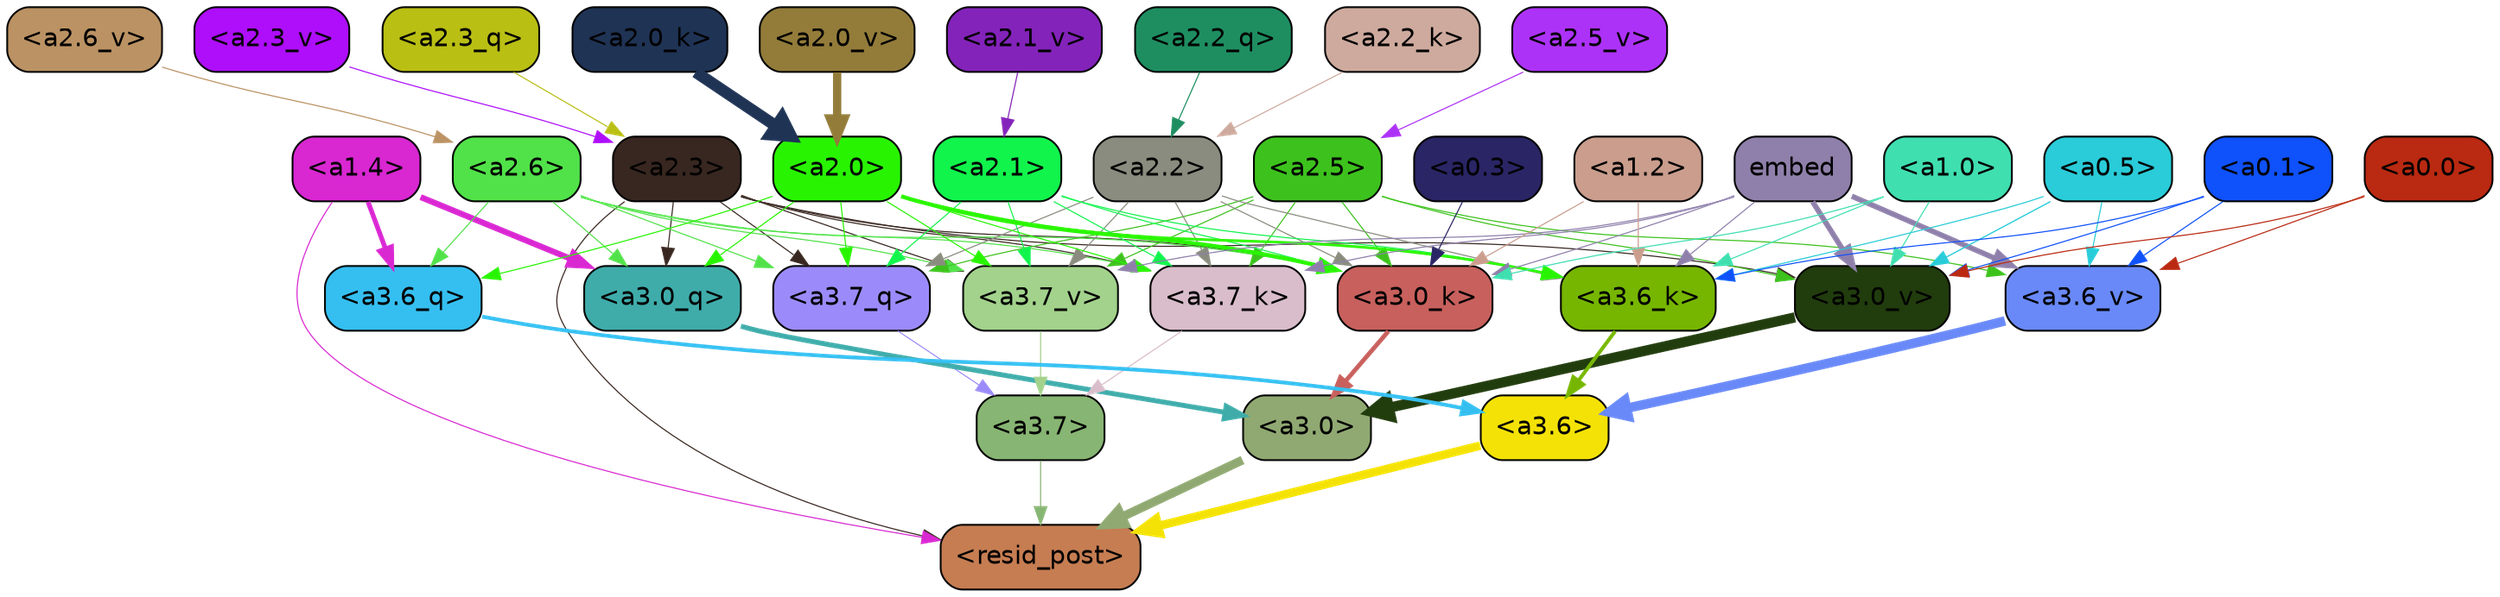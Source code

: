 strict digraph "" {
	graph [bgcolor=transparent,
		layout=dot,
		overlap=false,
		splines=true
	];
	"<a3.7>"	[color=black,
		fillcolor="#87b573",
		fontname=Helvetica,
		shape=box,
		style="filled, rounded"];
	"<resid_post>"	[color=black,
		fillcolor="#c67d52",
		fontname=Helvetica,
		shape=box,
		style="filled, rounded"];
	"<a3.7>" -> "<resid_post>"	[color="#87b573",
		penwidth=0.6];
	"<a3.6>"	[color=black,
		fillcolor="#f4e206",
		fontname=Helvetica,
		shape=box,
		style="filled, rounded"];
	"<a3.6>" -> "<resid_post>"	[color="#f4e206",
		penwidth=4.751612067222595];
	"<a3.0>"	[color=black,
		fillcolor="#90a972",
		fontname=Helvetica,
		shape=box,
		style="filled, rounded"];
	"<a3.0>" -> "<resid_post>"	[color="#90a972",
		penwidth=4.884142994880676];
	"<a2.3>"	[color=black,
		fillcolor="#382720",
		fontname=Helvetica,
		shape=box,
		style="filled, rounded"];
	"<a2.3>" -> "<resid_post>"	[color="#382720",
		penwidth=0.6];
	"<a3.7_q>"	[color=black,
		fillcolor="#9b8bfa",
		fontname=Helvetica,
		shape=box,
		style="filled, rounded"];
	"<a2.3>" -> "<a3.7_q>"	[color="#382720",
		penwidth=0.6];
	"<a3.0_q>"	[color=black,
		fillcolor="#3facaa",
		fontname=Helvetica,
		shape=box,
		style="filled, rounded"];
	"<a2.3>" -> "<a3.0_q>"	[color="#382720",
		penwidth=0.6];
	"<a3.7_k>"	[color=black,
		fillcolor="#d9bdca",
		fontname=Helvetica,
		shape=box,
		style="filled, rounded"];
	"<a2.3>" -> "<a3.7_k>"	[color="#382720",
		penwidth=0.6];
	"<a3.0_k>"	[color=black,
		fillcolor="#c8605d",
		fontname=Helvetica,
		shape=box,
		style="filled, rounded"];
	"<a2.3>" -> "<a3.0_k>"	[color="#382720",
		penwidth=0.6];
	"<a3.7_v>"	[color=black,
		fillcolor="#a2d28b",
		fontname=Helvetica,
		shape=box,
		style="filled, rounded"];
	"<a2.3>" -> "<a3.7_v>"	[color="#382720",
		penwidth=0.6];
	"<a3.0_v>"	[color=black,
		fillcolor="#213c0d",
		fontname=Helvetica,
		shape=box,
		style="filled, rounded"];
	"<a2.3>" -> "<a3.0_v>"	[color="#382720",
		penwidth=0.6];
	"<a1.4>"	[color=black,
		fillcolor="#d927d2",
		fontname=Helvetica,
		shape=box,
		style="filled, rounded"];
	"<a1.4>" -> "<resid_post>"	[color="#d927d2",
		penwidth=0.6];
	"<a3.6_q>"	[color=black,
		fillcolor="#35bff0",
		fontname=Helvetica,
		shape=box,
		style="filled, rounded"];
	"<a1.4>" -> "<a3.6_q>"	[color="#d927d2",
		penwidth=2.6469622254371643];
	"<a1.4>" -> "<a3.0_q>"	[color="#d927d2",
		penwidth=3.3040847778320312];
	"<a3.7_q>" -> "<a3.7>"	[color="#9b8bfa",
		penwidth=0.6];
	"<a3.6_q>" -> "<a3.6>"	[color="#35bff0",
		penwidth=2.091020345687866];
	"<a3.0_q>" -> "<a3.0>"	[color="#3facaa",
		penwidth=2.7421876192092896];
	"<a3.7_k>" -> "<a3.7>"	[color="#d9bdca",
		penwidth=0.6];
	"<a3.6_k>"	[color=black,
		fillcolor="#76b601",
		fontname=Helvetica,
		shape=box,
		style="filled, rounded"];
	"<a3.6_k>" -> "<a3.6>"	[color="#76b601",
		penwidth=2.048597991466522];
	"<a3.0_k>" -> "<a3.0>"	[color="#c8605d",
		penwidth=2.476402521133423];
	"<a3.7_v>" -> "<a3.7>"	[color="#a2d28b",
		penwidth=0.6];
	"<a3.6_v>"	[color=black,
		fillcolor="#6989f8",
		fontname=Helvetica,
		shape=box,
		style="filled, rounded"];
	"<a3.6_v>" -> "<a3.6>"	[color="#6989f8",
		penwidth=5.2550448179244995];
	"<a3.0_v>" -> "<a3.0>"	[color="#213c0d",
		penwidth=5.652270674705505];
	"<a2.6>"	[color=black,
		fillcolor="#51e249",
		fontname=Helvetica,
		shape=box,
		style="filled, rounded"];
	"<a2.6>" -> "<a3.7_q>"	[color="#51e249",
		penwidth=0.6];
	"<a2.6>" -> "<a3.6_q>"	[color="#51e249",
		penwidth=0.6];
	"<a2.6>" -> "<a3.0_q>"	[color="#51e249",
		penwidth=0.6];
	"<a2.6>" -> "<a3.7_k>"	[color="#51e249",
		penwidth=0.6];
	"<a2.6>" -> "<a3.0_k>"	[color="#51e249",
		penwidth=0.6];
	"<a2.6>" -> "<a3.7_v>"	[color="#51e249",
		penwidth=0.6];
	"<a2.5>"	[color=black,
		fillcolor="#3dc21d",
		fontname=Helvetica,
		shape=box,
		style="filled, rounded"];
	"<a2.5>" -> "<a3.7_q>"	[color="#3dc21d",
		penwidth=0.6];
	"<a2.5>" -> "<a3.7_k>"	[color="#3dc21d",
		penwidth=0.6];
	"<a2.5>" -> "<a3.0_k>"	[color="#3dc21d",
		penwidth=0.6];
	"<a2.5>" -> "<a3.7_v>"	[color="#3dc21d",
		penwidth=0.6];
	"<a2.5>" -> "<a3.6_v>"	[color="#3dc21d",
		penwidth=0.6];
	"<a2.5>" -> "<a3.0_v>"	[color="#3dc21d",
		penwidth=0.6];
	"<a2.2>"	[color=black,
		fillcolor="#898c7e",
		fontname=Helvetica,
		shape=box,
		style="filled, rounded"];
	"<a2.2>" -> "<a3.7_q>"	[color="#898c7e",
		penwidth=0.6];
	"<a2.2>" -> "<a3.7_k>"	[color="#898c7e",
		penwidth=0.6];
	"<a2.2>" -> "<a3.6_k>"	[color="#898c7e",
		penwidth=0.6];
	"<a2.2>" -> "<a3.0_k>"	[color="#898c7e",
		penwidth=0.6];
	"<a2.2>" -> "<a3.7_v>"	[color="#898c7e",
		penwidth=0.6];
	"<a2.1>"	[color=black,
		fillcolor="#11f44c",
		fontname=Helvetica,
		shape=box,
		style="filled, rounded"];
	"<a2.1>" -> "<a3.7_q>"	[color="#11f44c",
		penwidth=0.6];
	"<a2.1>" -> "<a3.7_k>"	[color="#11f44c",
		penwidth=0.6];
	"<a2.1>" -> "<a3.6_k>"	[color="#11f44c",
		penwidth=0.6];
	"<a2.1>" -> "<a3.0_k>"	[color="#11f44c",
		penwidth=0.6];
	"<a2.1>" -> "<a3.7_v>"	[color="#11f44c",
		penwidth=0.6];
	"<a2.0>"	[color=black,
		fillcolor="#28f402",
		fontname=Helvetica,
		shape=box,
		style="filled, rounded"];
	"<a2.0>" -> "<a3.7_q>"	[color="#28f402",
		penwidth=0.6];
	"<a2.0>" -> "<a3.6_q>"	[color="#28f402",
		penwidth=0.6];
	"<a2.0>" -> "<a3.0_q>"	[color="#28f402",
		penwidth=0.6];
	"<a2.0>" -> "<a3.7_k>"	[color="#28f402",
		penwidth=0.6];
	"<a2.0>" -> "<a3.6_k>"	[color="#28f402",
		penwidth=1.4757367372512817];
	"<a2.0>" -> "<a3.0_k>"	[color="#28f402",
		penwidth=2.2137351036071777];
	"<a2.0>" -> "<a3.7_v>"	[color="#28f402",
		penwidth=0.6];
	embed	[color=black,
		fillcolor="#8f80ab",
		fontname=Helvetica,
		shape=box,
		style="filled, rounded"];
	embed -> "<a3.7_k>"	[color="#8f80ab",
		penwidth=0.6];
	embed -> "<a3.6_k>"	[color="#8f80ab",
		penwidth=0.6];
	embed -> "<a3.0_k>"	[color="#8f80ab",
		penwidth=0.6];
	embed -> "<a3.7_v>"	[color="#8f80ab",
		penwidth=0.6];
	embed -> "<a3.6_v>"	[color="#8f80ab",
		penwidth=2.9582033157348633];
	embed -> "<a3.0_v>"	[color="#8f80ab",
		penwidth=2.972973108291626];
	"<a1.2>"	[color=black,
		fillcolor="#ca9d8d",
		fontname=Helvetica,
		shape=box,
		style="filled, rounded"];
	"<a1.2>" -> "<a3.6_k>"	[color="#ca9d8d",
		penwidth=0.6];
	"<a1.2>" -> "<a3.0_k>"	[color="#ca9d8d",
		penwidth=0.6];
	"<a1.0>"	[color=black,
		fillcolor="#3fdfb0",
		fontname=Helvetica,
		shape=box,
		style="filled, rounded"];
	"<a1.0>" -> "<a3.6_k>"	[color="#3fdfb0",
		penwidth=0.6];
	"<a1.0>" -> "<a3.0_k>"	[color="#3fdfb0",
		penwidth=0.6];
	"<a1.0>" -> "<a3.0_v>"	[color="#3fdfb0",
		penwidth=0.6];
	"<a0.5>"	[color=black,
		fillcolor="#29ccd8",
		fontname=Helvetica,
		shape=box,
		style="filled, rounded"];
	"<a0.5>" -> "<a3.6_k>"	[color="#29ccd8",
		penwidth=0.6];
	"<a0.5>" -> "<a3.6_v>"	[color="#29ccd8",
		penwidth=0.6];
	"<a0.5>" -> "<a3.0_v>"	[color="#29ccd8",
		penwidth=0.6790935099124908];
	"<a0.1>"	[color=black,
		fillcolor="#0f51fa",
		fontname=Helvetica,
		shape=box,
		style="filled, rounded"];
	"<a0.1>" -> "<a3.6_k>"	[color="#0f51fa",
		penwidth=0.6];
	"<a0.1>" -> "<a3.6_v>"	[color="#0f51fa",
		penwidth=0.6];
	"<a0.1>" -> "<a3.0_v>"	[color="#0f51fa",
		penwidth=0.6];
	"<a0.3>"	[color=black,
		fillcolor="#2a2565",
		fontname=Helvetica,
		shape=box,
		style="filled, rounded"];
	"<a0.3>" -> "<a3.0_k>"	[color="#2a2565",
		penwidth=0.6];
	"<a0.0>"	[color=black,
		fillcolor="#ba2911",
		fontname=Helvetica,
		shape=box,
		style="filled, rounded"];
	"<a0.0>" -> "<a3.6_v>"	[color="#ba2911",
		penwidth=0.6];
	"<a0.0>" -> "<a3.0_v>"	[color="#ba2911",
		penwidth=0.6];
	"<a2.3_q>"	[color=black,
		fillcolor="#babf14",
		fontname=Helvetica,
		shape=box,
		style="filled, rounded"];
	"<a2.3_q>" -> "<a2.3>"	[color="#babf14",
		penwidth=0.6];
	"<a2.2_q>"	[color=black,
		fillcolor="#1e8e61",
		fontname=Helvetica,
		shape=box,
		style="filled, rounded"];
	"<a2.2_q>" -> "<a2.2>"	[color="#1e8e61",
		penwidth=0.6];
	"<a2.2_k>"	[color=black,
		fillcolor="#ceaa9e",
		fontname=Helvetica,
		shape=box,
		style="filled, rounded"];
	"<a2.2_k>" -> "<a2.2>"	[color="#ceaa9e",
		penwidth=0.6];
	"<a2.0_k>"	[color=black,
		fillcolor="#1f3355",
		fontname=Helvetica,
		shape=box,
		style="filled, rounded"];
	"<a2.0_k>" -> "<a2.0>"	[color="#1f3355",
		penwidth=6.470837593078613];
	"<a2.6_v>"	[color=black,
		fillcolor="#bb9263",
		fontname=Helvetica,
		shape=box,
		style="filled, rounded"];
	"<a2.6_v>" -> "<a2.6>"	[color="#bb9263",
		penwidth=0.6];
	"<a2.5_v>"	[color=black,
		fillcolor="#ad32f8",
		fontname=Helvetica,
		shape=box,
		style="filled, rounded"];
	"<a2.5_v>" -> "<a2.5>"	[color="#ad32f8",
		penwidth=0.6];
	"<a2.3_v>"	[color=black,
		fillcolor="#ae0efa",
		fontname=Helvetica,
		shape=box,
		style="filled, rounded"];
	"<a2.3_v>" -> "<a2.3>"	[color="#ae0efa",
		penwidth=0.6];
	"<a2.1_v>"	[color=black,
		fillcolor="#8323ba",
		fontname=Helvetica,
		shape=box,
		style="filled, rounded"];
	"<a2.1_v>" -> "<a2.1>"	[color="#8323ba",
		penwidth=0.6];
	"<a2.0_v>"	[color=black,
		fillcolor="#937c3a",
		fontname=Helvetica,
		shape=box,
		style="filled, rounded"];
	"<a2.0_v>" -> "<a2.0>"	[color="#937c3a",
		penwidth=4.5950857400894165];
}
